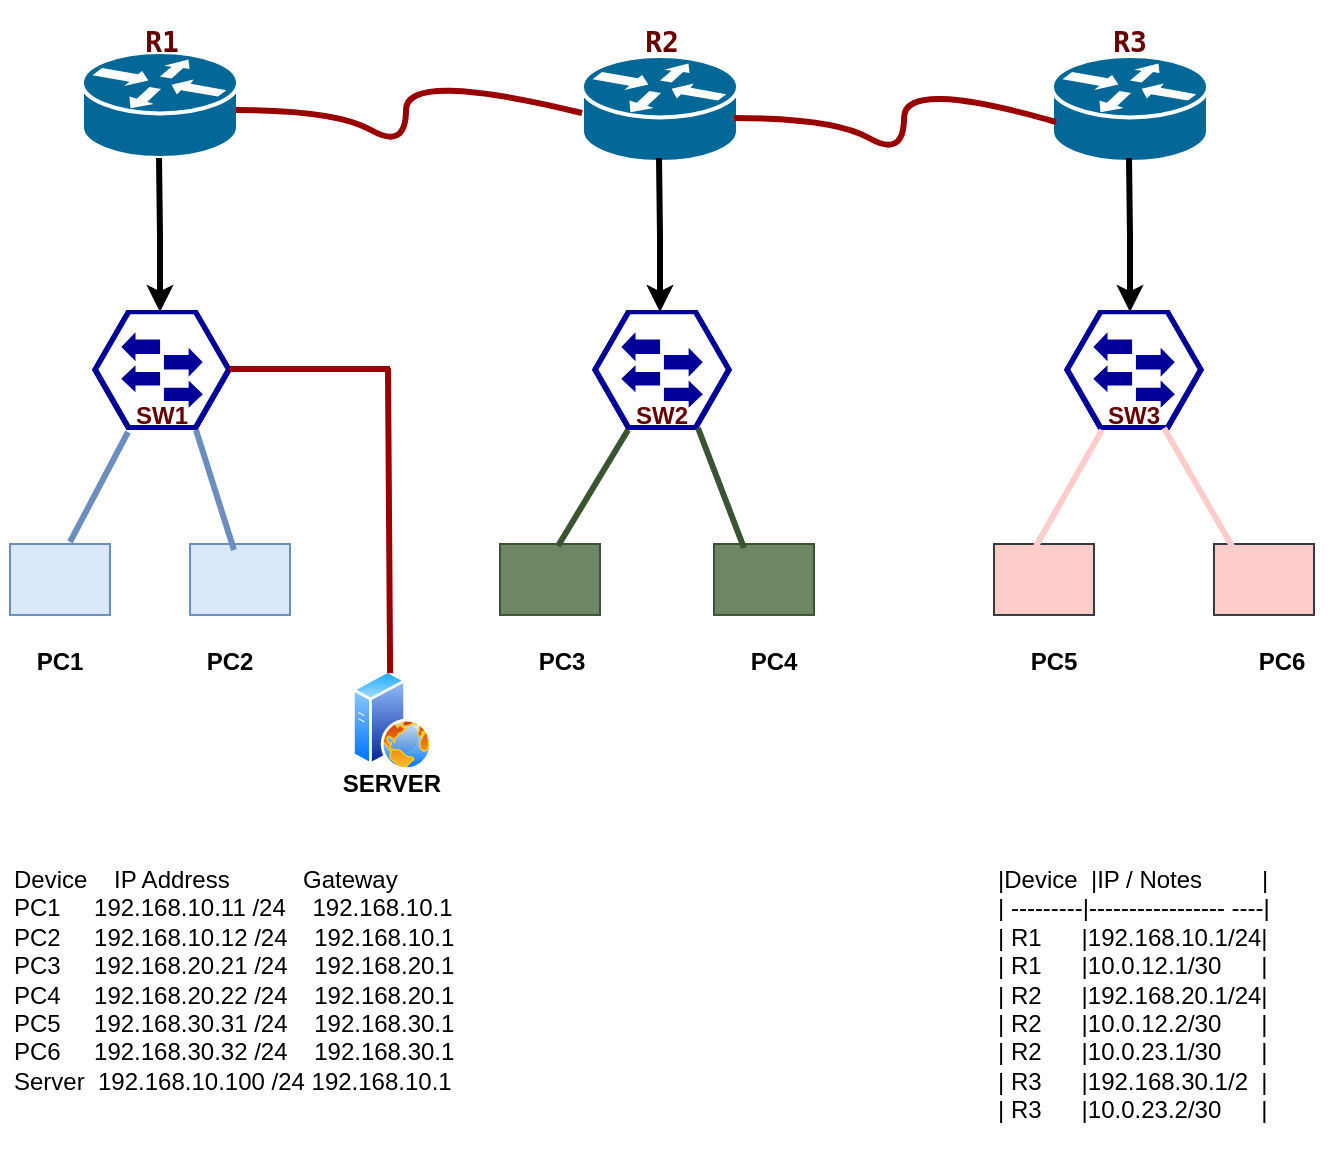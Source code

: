<mxfile version="28.1.2">
  <diagram name="OSPF Topology" id="UDRZ2F5VwbtfoszekqxI">
    <mxGraphModel dx="872" dy="537" grid="1" gridSize="10" guides="1" tooltips="1" connect="1" arrows="1" fold="1" page="1" pageScale="1" pageWidth="827" pageHeight="1169" math="0" shadow="0">
      <root>
        <mxCell id="0" />
        <mxCell id="1" parent="0" />
        <mxCell id="6rEMgTdUEgGlgwy9lPyB-31" value="" style="verticalLabelPosition=bottom;sketch=0;html=1;fillColor=#000099;strokeColor=#ffffff;verticalAlign=top;align=center;points=[[0,0.5,0],[0.125,0.25,0],[0.25,0,0],[0.5,0,0],[0.75,0,0],[0.875,0.25,0],[1,0.5,0],[0.875,0.75,0],[0.75,1,0],[0.5,1,0],[0.125,0.75,0]];pointerEvents=1;shape=mxgraph.cisco_safe.compositeIcon;bgIcon=mxgraph.cisco_safe.design.blank_device;resIcon=mxgraph.cisco_safe.design.access_switch_2;" parent="1" vertex="1">
          <mxGeometry x="125" y="209" width="70" height="60" as="geometry" />
        </mxCell>
        <mxCell id="6rEMgTdUEgGlgwy9lPyB-33" value="" style="verticalLabelPosition=bottom;sketch=0;html=1;fillColor=#000099;strokeColor=#ffffff;verticalAlign=top;align=center;points=[[0,0.5,0],[0.125,0.25,0],[0.25,0,0],[0.5,0,0],[0.75,0,0],[0.875,0.25,0],[1,0.5,0],[0.875,0.75,0],[0.75,1,0],[0.5,1,0],[0.125,0.75,0]];pointerEvents=1;shape=mxgraph.cisco_safe.compositeIcon;bgIcon=mxgraph.cisco_safe.design.blank_device;resIcon=mxgraph.cisco_safe.design.access_switch_2;" parent="1" vertex="1">
          <mxGeometry x="375" y="209" width="70" height="60" as="geometry" />
        </mxCell>
        <mxCell id="6rEMgTdUEgGlgwy9lPyB-34" value="" style="verticalLabelPosition=bottom;sketch=0;html=1;fillColor=#000099;strokeColor=#ffffff;verticalAlign=top;align=center;points=[[0,0.5,0],[0.125,0.25,0],[0.25,0,0],[0.5,0,0],[0.75,0,0],[0.875,0.25,0],[1,0.5,0],[0.875,0.75,0],[0.75,1,0],[0.5,1,0],[0.125,0.75,0]];pointerEvents=1;shape=mxgraph.cisco_safe.compositeIcon;bgIcon=mxgraph.cisco_safe.design.blank_device;resIcon=mxgraph.cisco_safe.design.access_switch_2;" parent="1" vertex="1">
          <mxGeometry x="611" y="209" width="70" height="60" as="geometry" />
        </mxCell>
        <mxCell id="6rEMgTdUEgGlgwy9lPyB-35" value="" style="shape=mxgraph.networks2.icon;aspect=fixed;fillColor=#dae8fc;strokeColor=#6c8ebf;network2IconShadow=1;network2bgFillColor=none;labelPosition=center;verticalLabelPosition=bottom;align=center;verticalAlign=top;network2Icon=mxgraph.networks2.pc;network2IconYOffset=-0.059;network2IconW=1.0;network2IconH=0.71;" parent="1" vertex="1">
          <mxGeometry x="84" y="326" width="49.99" height="35.48" as="geometry" />
        </mxCell>
        <mxCell id="6rEMgTdUEgGlgwy9lPyB-36" value="" style="shape=mxgraph.networks2.icon;aspect=fixed;fillColor=#dae8fc;strokeColor=#6c8ebf;network2IconShadow=1;network2bgFillColor=none;labelPosition=center;verticalLabelPosition=bottom;align=center;verticalAlign=top;network2Icon=mxgraph.networks2.pc;network2IconYOffset=-0.059;network2IconW=1.0;network2IconH=0.71;" parent="1" vertex="1">
          <mxGeometry x="174.01" y="326" width="49.995" height="35.48" as="geometry" />
        </mxCell>
        <mxCell id="6rEMgTdUEgGlgwy9lPyB-37" value="" style="shape=mxgraph.networks2.icon;aspect=fixed;fillColor=#6d8764;strokeColor=#3A5431;network2IconShadow=1;network2bgFillColor=none;labelPosition=center;verticalLabelPosition=bottom;align=center;verticalAlign=top;network2Icon=mxgraph.networks2.pc;network2IconYOffset=-0.059;network2IconW=1.0;network2IconH=0.71;fontColor=#ffffff;" parent="1" vertex="1">
          <mxGeometry x="329" y="326" width="49.995" height="35.48" as="geometry" />
        </mxCell>
        <mxCell id="6rEMgTdUEgGlgwy9lPyB-38" value="" style="shape=mxgraph.networks2.icon;aspect=fixed;fillColor=#6d8764;strokeColor=#3A5431;network2IconShadow=1;network2bgFillColor=none;labelPosition=center;verticalLabelPosition=bottom;align=center;verticalAlign=top;network2Icon=mxgraph.networks2.pc;network2IconYOffset=-0.059;network2IconW=1.0;network2IconH=0.71;fontColor=#ffffff;" parent="1" vertex="1">
          <mxGeometry x="436" y="326" width="49.995" height="35.48" as="geometry" />
        </mxCell>
        <mxCell id="6rEMgTdUEgGlgwy9lPyB-39" value="" style="shape=mxgraph.networks2.icon;aspect=fixed;fillColor=#ffcccc;strokeColor=#36393d;network2IconShadow=1;network2bgFillColor=none;labelPosition=center;verticalLabelPosition=bottom;align=center;verticalAlign=top;network2Icon=mxgraph.networks2.pc;network2IconYOffset=-0.059;network2IconW=1.0;network2IconH=0.71;" parent="1" vertex="1">
          <mxGeometry x="576" y="326" width="49.995" height="35.48" as="geometry" />
        </mxCell>
        <mxCell id="6rEMgTdUEgGlgwy9lPyB-40" value="" style="shape=mxgraph.networks2.icon;aspect=fixed;fillColor=#ffcccc;strokeColor=#36393d;network2IconShadow=1;network2bgFillColor=none;labelPosition=center;verticalLabelPosition=bottom;align=center;verticalAlign=top;network2Icon=mxgraph.networks2.pc;network2IconYOffset=-0.059;network2IconW=1.0;network2IconH=0.71;" parent="1" vertex="1">
          <mxGeometry x="686" y="326" width="49.995" height="35.48" as="geometry" />
        </mxCell>
        <mxCell id="6rEMgTdUEgGlgwy9lPyB-41" value="" style="image;aspect=fixed;perimeter=ellipsePerimeter;html=1;align=center;shadow=0;dashed=0;spacingTop=3;image=img/lib/active_directory/web_server.svg;" parent="1" vertex="1">
          <mxGeometry x="255" y="389" width="40" height="50" as="geometry" />
        </mxCell>
        <mxCell id="6rEMgTdUEgGlgwy9lPyB-42" value="" style="endArrow=none;html=1;rounded=0;exitX=0.54;exitY=0.028;exitDx=0;exitDy=0;exitPerimeter=0;strokeWidth=3;fillColor=#ffcccc;strokeColor=#FFCCCC;" parent="1" edge="1">
          <mxGeometry width="50" height="50" relative="1" as="geometry">
            <mxPoint x="596.997" y="326.993" as="sourcePoint" />
            <mxPoint x="630" y="269" as="targetPoint" />
          </mxGeometry>
        </mxCell>
        <mxCell id="6rEMgTdUEgGlgwy9lPyB-43" value="" style="endArrow=none;html=1;rounded=0;entryX=0.7;entryY=0.85;entryDx=0;entryDy=0;entryPerimeter=0;exitX=0.18;exitY=0.028;exitDx=0;exitDy=0;exitPerimeter=0;strokeWidth=3;fillColor=#ffcccc;strokeColor=#FFCCCC;" parent="1" source="6rEMgTdUEgGlgwy9lPyB-40" edge="1">
          <mxGeometry width="50" height="50" relative="1" as="geometry">
            <mxPoint x="706" y="329" as="sourcePoint" />
            <mxPoint x="661" y="268" as="targetPoint" />
          </mxGeometry>
        </mxCell>
        <mxCell id="6rEMgTdUEgGlgwy9lPyB-44" value="" style="endArrow=none;html=1;rounded=0;exitX=0.58;exitY=0.028;exitDx=0;exitDy=0;exitPerimeter=0;strokeWidth=3;fillColor=#6d8764;strokeColor=#3A5431;" parent="1" source="6rEMgTdUEgGlgwy9lPyB-37" edge="1">
          <mxGeometry width="50" height="50" relative="1" as="geometry">
            <mxPoint x="346" y="329" as="sourcePoint" />
            <mxPoint x="393" y="269" as="targetPoint" />
          </mxGeometry>
        </mxCell>
        <mxCell id="6rEMgTdUEgGlgwy9lPyB-45" value="" style="endArrow=none;html=1;rounded=0;exitX=0.36;exitY=0.085;exitDx=0;exitDy=0;exitPerimeter=0;strokeWidth=3;fillColor=#6d8764;strokeColor=#3A5431;" parent="1" edge="1">
          <mxGeometry width="50" height="50" relative="1" as="geometry">
            <mxPoint x="450.998" y="328.016" as="sourcePoint" />
            <mxPoint x="428" y="268" as="targetPoint" />
          </mxGeometry>
        </mxCell>
        <mxCell id="6rEMgTdUEgGlgwy9lPyB-46" value="" style="endArrow=none;html=1;rounded=0;strokeWidth=3;fillColor=#dae8fc;strokeColor=#6c8ebf;" parent="1" edge="1">
          <mxGeometry width="50" height="50" relative="1" as="geometry">
            <mxPoint x="114" y="325" as="sourcePoint" />
            <mxPoint x="143" y="270" as="targetPoint" />
          </mxGeometry>
        </mxCell>
        <mxCell id="6rEMgTdUEgGlgwy9lPyB-51" value="" style="endArrow=none;html=1;rounded=0;exitX=0.4;exitY=0.085;exitDx=0;exitDy=0;exitPerimeter=0;strokeWidth=3;fillColor=#dae8fc;strokeColor=#6c8ebf;" parent="1" edge="1">
          <mxGeometry width="50" height="50" relative="1" as="geometry">
            <mxPoint x="196.008" y="329.016" as="sourcePoint" />
            <mxPoint x="177" y="269" as="targetPoint" />
          </mxGeometry>
        </mxCell>
        <mxCell id="6rEMgTdUEgGlgwy9lPyB-55" value="" style="endArrow=none;html=1;rounded=0;strokeWidth=3;strokeColor=#990000;" parent="1" edge="1">
          <mxGeometry width="50" height="50" relative="1" as="geometry">
            <mxPoint x="194" y="238.5" as="sourcePoint" />
            <mxPoint x="274" y="238.5" as="targetPoint" />
          </mxGeometry>
        </mxCell>
        <mxCell id="6rEMgTdUEgGlgwy9lPyB-56" value="" style="endArrow=none;html=1;rounded=0;" parent="1" edge="1">
          <mxGeometry width="50" height="50" relative="1" as="geometry">
            <mxPoint x="274" y="299" as="sourcePoint" />
            <mxPoint x="274" y="239" as="targetPoint" />
          </mxGeometry>
        </mxCell>
        <mxCell id="6rEMgTdUEgGlgwy9lPyB-57" value="" style="endArrow=none;html=1;rounded=0;exitX=0.25;exitY=0;exitDx=0;exitDy=0;strokeWidth=3;strokeColor=#990000;" parent="1" edge="1">
          <mxGeometry width="50" height="50" relative="1" as="geometry">
            <mxPoint x="274.056" y="390.639" as="sourcePoint" />
            <mxPoint x="273" y="238" as="targetPoint" />
          </mxGeometry>
        </mxCell>
        <mxCell id="6rEMgTdUEgGlgwy9lPyB-26" value="" style="shape=mxgraph.cisco.routers.router;html=1;pointerEvents=1;dashed=0;fillColor=#036897;strokeColor=#ffffff;strokeWidth=2;verticalLabelPosition=bottom;verticalAlign=top;align=center;outlineConnect=0;" parent="1" vertex="1">
          <mxGeometry x="370" y="82" width="78" height="53" as="geometry" />
        </mxCell>
        <UserObject label="" id="6rEMgTdUEgGlgwy9lPyB-27">
          <mxCell style="shape=mxgraph.cisco.routers.router;html=1;pointerEvents=1;dashed=0;fillColor=#036897;strokeColor=#ffffff;strokeWidth=2;verticalLabelPosition=bottom;verticalAlign=top;align=center;outlineConnect=0;" parent="1" vertex="1">
            <mxGeometry x="120" y="80" width="78" height="53" as="geometry" />
          </mxCell>
        </UserObject>
        <mxCell id="6rEMgTdUEgGlgwy9lPyB-28" value="" style="shape=mxgraph.cisco.routers.router;html=1;pointerEvents=1;dashed=0;fillColor=#036897;strokeColor=#ffffff;strokeWidth=2;verticalLabelPosition=bottom;verticalAlign=top;align=center;outlineConnect=0;" parent="1" vertex="1">
          <mxGeometry x="605" y="82" width="78" height="53" as="geometry" />
        </mxCell>
        <mxCell id="uypvN38B1w4LRXVQkTND-3" value="" style="curved=1;endArrow=none;html=1;rounded=0;entryX=0;entryY=0.5;entryDx=0;entryDy=0;entryPerimeter=0;strokeWidth=3;strokeColor=#990000;endFill=0;" parent="1" edge="1">
          <mxGeometry width="50" height="50" relative="1" as="geometry">
            <mxPoint x="197" y="109" as="sourcePoint" />
            <mxPoint x="370" y="110.5" as="targetPoint" />
            <Array as="points">
              <mxPoint x="247" y="109" />
              <mxPoint x="282" y="129" />
              <mxPoint x="282" y="89" />
            </Array>
          </mxGeometry>
        </mxCell>
        <mxCell id="uypvN38B1w4LRXVQkTND-5" value="" style="curved=1;endArrow=none;html=1;rounded=0;strokeWidth=3;strokeColor=#990000;endFill=0;" parent="1" edge="1">
          <mxGeometry width="50" height="50" relative="1" as="geometry">
            <mxPoint x="446" y="113" as="sourcePoint" />
            <mxPoint x="607" y="115" as="targetPoint" />
            <Array as="points">
              <mxPoint x="496" y="113" />
              <mxPoint x="531" y="133" />
              <mxPoint x="531" y="93" />
            </Array>
          </mxGeometry>
        </mxCell>
        <mxCell id="uypvN38B1w4LRXVQkTND-17" style="edgeStyle=orthogonalEdgeStyle;rounded=0;html=1;strokeWidth=3;startSize=6;endSize=4;jumpSize=6;" parent="1" edge="1">
          <mxGeometry relative="1" as="geometry">
            <mxPoint x="158.5" y="133" as="sourcePoint" />
            <mxPoint x="159" y="210" as="targetPoint" />
          </mxGeometry>
        </mxCell>
        <mxCell id="uypvN38B1w4LRXVQkTND-20" style="edgeStyle=orthogonalEdgeStyle;rounded=0;html=1;strokeWidth=3;startSize=6;endSize=4;jumpSize=6;" parent="1" edge="1">
          <mxGeometry relative="1" as="geometry">
            <mxPoint x="408.5" y="133" as="sourcePoint" />
            <mxPoint x="409" y="210" as="targetPoint" />
          </mxGeometry>
        </mxCell>
        <mxCell id="uypvN38B1w4LRXVQkTND-21" style="edgeStyle=orthogonalEdgeStyle;rounded=0;html=1;strokeWidth=3;startSize=6;endSize=4;jumpSize=6;" parent="1" edge="1">
          <mxGeometry relative="1" as="geometry">
            <mxPoint x="643.5" y="133" as="sourcePoint" />
            <mxPoint x="644" y="210" as="targetPoint" />
          </mxGeometry>
        </mxCell>
        <mxCell id="E1nGFpHM6edYc5PxUbZx-1" value="&lt;pre&gt;&lt;b&gt;&lt;font style=&quot;font-size: 14px; color: rgb(102, 0, 0);&quot;&gt;R1&lt;/font&gt;&lt;/b&gt;&lt;/pre&gt;" style="text;strokeColor=none;align=center;fillColor=none;html=1;verticalAlign=middle;whiteSpace=wrap;rounded=0;" parent="1" vertex="1">
          <mxGeometry x="130" y="60" width="60" height="30" as="geometry" />
        </mxCell>
        <mxCell id="E1nGFpHM6edYc5PxUbZx-2" value="&lt;pre&gt;&lt;b&gt;&lt;font style=&quot;font-size: 14px; color: rgb(102, 0, 0);&quot;&gt;R2&lt;/font&gt;&lt;/b&gt;&lt;/pre&gt;" style="text;strokeColor=none;align=center;fillColor=none;html=1;verticalAlign=middle;whiteSpace=wrap;rounded=0;" parent="1" vertex="1">
          <mxGeometry x="380" y="60" width="60" height="30" as="geometry" />
        </mxCell>
        <mxCell id="E1nGFpHM6edYc5PxUbZx-3" value="&lt;pre&gt;&lt;b&gt;&lt;font style=&quot;font-size: 14px; color: rgb(102, 0, 0);&quot;&gt;R3&lt;/font&gt;&lt;/b&gt;&lt;/pre&gt;" style="text;strokeColor=none;align=center;fillColor=none;html=1;verticalAlign=middle;whiteSpace=wrap;rounded=0;" parent="1" vertex="1">
          <mxGeometry x="614" y="60" width="60" height="30" as="geometry" />
        </mxCell>
        <mxCell id="E1nGFpHM6edYc5PxUbZx-4" value="&lt;b&gt;&lt;font style=&quot;color: rgb(102, 0, 0);&quot;&gt;SW1&lt;/font&gt;&lt;/b&gt;" style="text;strokeColor=none;align=center;fillColor=none;html=1;verticalAlign=middle;whiteSpace=wrap;rounded=0;" parent="1" vertex="1">
          <mxGeometry x="130" y="247" width="60" height="30" as="geometry" />
        </mxCell>
        <mxCell id="E1nGFpHM6edYc5PxUbZx-6" value="&lt;b&gt;&lt;font style=&quot;color: rgb(102, 0, 0);&quot;&gt;SW2&lt;/font&gt;&lt;/b&gt;" style="text;strokeColor=none;align=center;fillColor=none;html=1;verticalAlign=middle;whiteSpace=wrap;rounded=0;" parent="1" vertex="1">
          <mxGeometry x="380" y="247" width="60" height="30" as="geometry" />
        </mxCell>
        <mxCell id="E1nGFpHM6edYc5PxUbZx-7" value="&lt;b&gt;&lt;font style=&quot;color: rgb(102, 0, 0);&quot;&gt;SW3&lt;/font&gt;&lt;/b&gt;" style="text;strokeColor=none;align=center;fillColor=none;html=1;verticalAlign=middle;whiteSpace=wrap;rounded=0;" parent="1" vertex="1">
          <mxGeometry x="616" y="247" width="60" height="30" as="geometry" />
        </mxCell>
        <mxCell id="jvcm0DXvU14hn_xN8BBK-4" value="|Device  |IP / Notes         |&#xa;| ---------|----------------- ----|&#xa;| R1      |192.168.10.1/24|&#xa;| R1      |10.0.12.1/30      |&#xa;| R2      |192.168.20.1/24|&#xa;| R2      |10.0.12.2/30      |&#xa;| R2      |10.0.23.1/30      |&#xa;| R3      |192.168.30.1/2  |&#xa;| R3      |10.0.23.2/30      |" style="text;whiteSpace=wrap;" parent="1" vertex="1">
          <mxGeometry x="576" y="480" width="170" height="150" as="geometry" />
        </mxCell>
        <mxCell id="jvcm0DXvU14hn_xN8BBK-5" value="Device    IP Address           Gateway&#xa;PC1     192.168.10.11 /24    192.168.10.1&#xa;PC2     192.168.10.12 /24    192.168.10.1&#xa;PC3     192.168.20.21 /24    192.168.20.1&#xa;PC4     192.168.20.22 /24    192.168.20.1    &#xa;PC5     192.168.30.31 /24    192.168.30.1&#xa;PC6     192.168.30.32 /24    192.168.30.1&#xa;Server  192.168.10.100 /24 192.168.10.1" style="text;whiteSpace=wrap;" parent="1" vertex="1">
          <mxGeometry x="84" y="480" width="270" height="140" as="geometry" />
        </mxCell>
        <mxCell id="Xpl8wLyRkTMwisEB2I1B-1" value="&lt;b&gt;PC1&lt;/b&gt;" style="text;strokeColor=none;align=center;fillColor=none;html=1;verticalAlign=middle;whiteSpace=wrap;rounded=0;" vertex="1" parent="1">
          <mxGeometry x="79" y="370" width="60" height="30" as="geometry" />
        </mxCell>
        <mxCell id="Xpl8wLyRkTMwisEB2I1B-2" value="&lt;b&gt;PC2&lt;/b&gt;" style="text;strokeColor=none;align=center;fillColor=none;html=1;verticalAlign=middle;whiteSpace=wrap;rounded=0;" vertex="1" parent="1">
          <mxGeometry x="164" y="370" width="60" height="30" as="geometry" />
        </mxCell>
        <mxCell id="Xpl8wLyRkTMwisEB2I1B-3" value="&lt;b&gt;PC3&lt;/b&gt;" style="text;strokeColor=none;align=center;fillColor=none;html=1;verticalAlign=middle;whiteSpace=wrap;rounded=0;" vertex="1" parent="1">
          <mxGeometry x="330" y="370" width="60" height="30" as="geometry" />
        </mxCell>
        <mxCell id="Xpl8wLyRkTMwisEB2I1B-4" value="&lt;b&gt;PC4&lt;/b&gt;" style="text;strokeColor=none;align=center;fillColor=none;html=1;verticalAlign=middle;whiteSpace=wrap;rounded=0;" vertex="1" parent="1">
          <mxGeometry x="436" y="370" width="60" height="30" as="geometry" />
        </mxCell>
        <mxCell id="Xpl8wLyRkTMwisEB2I1B-6" value="&lt;b&gt;PC5&lt;/b&gt;" style="text;strokeColor=none;align=center;fillColor=none;html=1;verticalAlign=middle;whiteSpace=wrap;rounded=0;" vertex="1" parent="1">
          <mxGeometry x="576" y="370" width="60" height="30" as="geometry" />
        </mxCell>
        <mxCell id="Xpl8wLyRkTMwisEB2I1B-7" value="&lt;b&gt;PC6&lt;/b&gt;" style="text;strokeColor=none;align=center;fillColor=none;html=1;verticalAlign=middle;whiteSpace=wrap;rounded=0;" vertex="1" parent="1">
          <mxGeometry x="690" y="370" width="60" height="30" as="geometry" />
        </mxCell>
        <mxCell id="Xpl8wLyRkTMwisEB2I1B-8" value="&lt;b&gt;SERVER&lt;/b&gt;" style="text;strokeColor=none;align=center;fillColor=none;html=1;verticalAlign=middle;whiteSpace=wrap;rounded=0;" vertex="1" parent="1">
          <mxGeometry x="245" y="431" width="60" height="30" as="geometry" />
        </mxCell>
      </root>
    </mxGraphModel>
  </diagram>
</mxfile>
